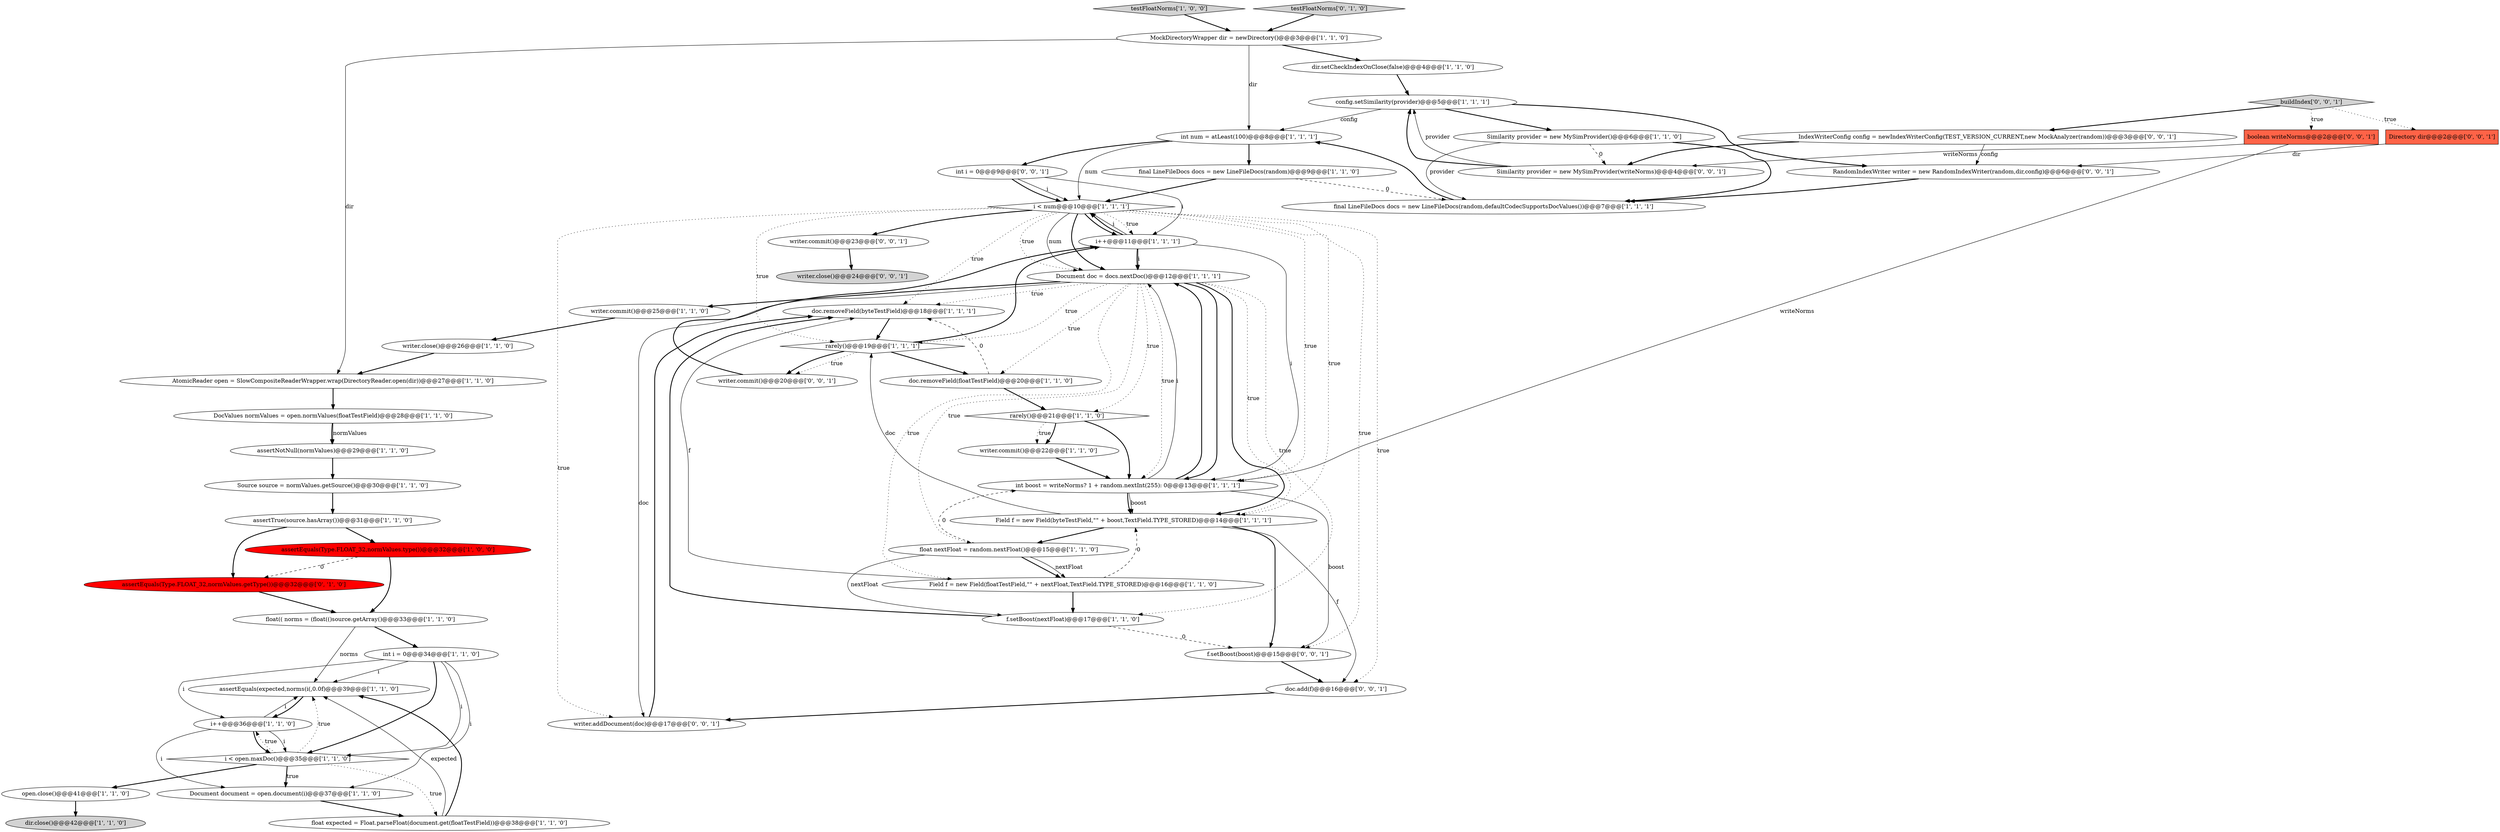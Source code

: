 digraph {
33 [style = filled, label = "i < num@@@10@@@['1', '1', '1']", fillcolor = white, shape = diamond image = "AAA0AAABBB1BBB"];
42 [style = filled, label = "int i = 0@@@9@@@['0', '0', '1']", fillcolor = white, shape = ellipse image = "AAA0AAABBB3BBB"];
22 [style = filled, label = "int num = atLeast(100)@@@8@@@['1', '1', '1']", fillcolor = white, shape = ellipse image = "AAA0AAABBB1BBB"];
34 [style = filled, label = "dir.close()@@@42@@@['1', '1', '0']", fillcolor = lightgray, shape = ellipse image = "AAA0AAABBB1BBB"];
40 [style = filled, label = "writer.close()@@@24@@@['0', '0', '1']", fillcolor = lightgray, shape = ellipse image = "AAA0AAABBB3BBB"];
14 [style = filled, label = "i++@@@11@@@['1', '1', '1']", fillcolor = white, shape = ellipse image = "AAA0AAABBB1BBB"];
5 [style = filled, label = "doc.removeField(byteTestField)@@@18@@@['1', '1', '1']", fillcolor = white, shape = ellipse image = "AAA0AAABBB1BBB"];
27 [style = filled, label = "f.setBoost(nextFloat)@@@17@@@['1', '1', '0']", fillcolor = white, shape = ellipse image = "AAA0AAABBB1BBB"];
32 [style = filled, label = "writer.commit()@@@25@@@['1', '1', '0']", fillcolor = white, shape = ellipse image = "AAA0AAABBB1BBB"];
12 [style = filled, label = "int boost = writeNorms? 1 + random.nextInt(255): 0@@@13@@@['1', '1', '1']", fillcolor = white, shape = ellipse image = "AAA0AAABBB1BBB"];
0 [style = filled, label = "Field f = new Field(byteTestField,\"\" + boost,TextField.TYPE_STORED)@@@14@@@['1', '1', '1']", fillcolor = white, shape = ellipse image = "AAA0AAABBB1BBB"];
37 [style = filled, label = "float(( norms = (float(()source.getArray()@@@33@@@['1', '1', '0']", fillcolor = white, shape = ellipse image = "AAA0AAABBB1BBB"];
44 [style = filled, label = "buildIndex['0', '0', '1']", fillcolor = lightgray, shape = diamond image = "AAA0AAABBB3BBB"];
10 [style = filled, label = "Source source = normValues.getSource()@@@30@@@['1', '1', '0']", fillcolor = white, shape = ellipse image = "AAA0AAABBB1BBB"];
16 [style = filled, label = "testFloatNorms['1', '0', '0']", fillcolor = lightgray, shape = diamond image = "AAA0AAABBB1BBB"];
47 [style = filled, label = "IndexWriterConfig config = newIndexWriterConfig(TEST_VERSION_CURRENT,new MockAnalyzer(random))@@@3@@@['0', '0', '1']", fillcolor = white, shape = ellipse image = "AAA0AAABBB3BBB"];
31 [style = filled, label = "assertEquals(Type.FLOAT_32,normValues.type())@@@32@@@['1', '0', '0']", fillcolor = red, shape = ellipse image = "AAA1AAABBB1BBB"];
48 [style = filled, label = "doc.add(f)@@@16@@@['0', '0', '1']", fillcolor = white, shape = ellipse image = "AAA0AAABBB3BBB"];
28 [style = filled, label = "writer.commit()@@@22@@@['1', '1', '0']", fillcolor = white, shape = ellipse image = "AAA0AAABBB1BBB"];
18 [style = filled, label = "i++@@@36@@@['1', '1', '0']", fillcolor = white, shape = ellipse image = "AAA0AAABBB1BBB"];
2 [style = filled, label = "Similarity provider = new MySimProvider()@@@6@@@['1', '1', '0']", fillcolor = white, shape = ellipse image = "AAA0AAABBB1BBB"];
21 [style = filled, label = "Document document = open.document(i)@@@37@@@['1', '1', '0']", fillcolor = white, shape = ellipse image = "AAA0AAABBB1BBB"];
30 [style = filled, label = "AtomicReader open = SlowCompositeReaderWrapper.wrap(DirectoryReader.open(dir))@@@27@@@['1', '1', '0']", fillcolor = white, shape = ellipse image = "AAA0AAABBB1BBB"];
39 [style = filled, label = "assertEquals(Type.FLOAT_32,normValues.getType())@@@32@@@['0', '1', '0']", fillcolor = red, shape = ellipse image = "AAA1AAABBB2BBB"];
26 [style = filled, label = "assertEquals(expected,norms(i(,0.0f)@@@39@@@['1', '1', '0']", fillcolor = white, shape = ellipse image = "AAA0AAABBB1BBB"];
45 [style = filled, label = "RandomIndexWriter writer = new RandomIndexWriter(random,dir,config)@@@6@@@['0', '0', '1']", fillcolor = white, shape = ellipse image = "AAA0AAABBB3BBB"];
4 [style = filled, label = "Field f = new Field(floatTestField,\"\" + nextFloat,TextField.TYPE_STORED)@@@16@@@['1', '1', '0']", fillcolor = white, shape = ellipse image = "AAA0AAABBB1BBB"];
1 [style = filled, label = "assertTrue(source.hasArray())@@@31@@@['1', '1', '0']", fillcolor = white, shape = ellipse image = "AAA0AAABBB1BBB"];
6 [style = filled, label = "doc.removeField(floatTestField)@@@20@@@['1', '1', '0']", fillcolor = white, shape = ellipse image = "AAA0AAABBB1BBB"];
49 [style = filled, label = "writer.commit()@@@20@@@['0', '0', '1']", fillcolor = white, shape = ellipse image = "AAA0AAABBB3BBB"];
13 [style = filled, label = "rarely()@@@21@@@['1', '1', '0']", fillcolor = white, shape = diamond image = "AAA0AAABBB1BBB"];
19 [style = filled, label = "float expected = Float.parseFloat(document.get(floatTestField))@@@38@@@['1', '1', '0']", fillcolor = white, shape = ellipse image = "AAA0AAABBB1BBB"];
46 [style = filled, label = "f.setBoost(boost)@@@15@@@['0', '0', '1']", fillcolor = white, shape = ellipse image = "AAA0AAABBB3BBB"];
52 [style = filled, label = "writer.commit()@@@23@@@['0', '0', '1']", fillcolor = white, shape = ellipse image = "AAA0AAABBB3BBB"];
24 [style = filled, label = "rarely()@@@19@@@['1', '1', '1']", fillcolor = white, shape = diamond image = "AAA0AAABBB1BBB"];
51 [style = filled, label = "writer.addDocument(doc)@@@17@@@['0', '0', '1']", fillcolor = white, shape = ellipse image = "AAA0AAABBB3BBB"];
11 [style = filled, label = "dir.setCheckIndexOnClose(false)@@@4@@@['1', '1', '0']", fillcolor = white, shape = ellipse image = "AAA0AAABBB1BBB"];
3 [style = filled, label = "final LineFileDocs docs = new LineFileDocs(random)@@@9@@@['1', '1', '0']", fillcolor = white, shape = ellipse image = "AAA0AAABBB1BBB"];
43 [style = filled, label = "Directory dir@@@2@@@['0', '0', '1']", fillcolor = tomato, shape = box image = "AAA0AAABBB3BBB"];
50 [style = filled, label = "boolean writeNorms@@@2@@@['0', '0', '1']", fillcolor = tomato, shape = box image = "AAA0AAABBB3BBB"];
17 [style = filled, label = "assertNotNull(normValues)@@@29@@@['1', '1', '0']", fillcolor = white, shape = ellipse image = "AAA0AAABBB1BBB"];
23 [style = filled, label = "i < open.maxDoc()@@@35@@@['1', '1', '0']", fillcolor = white, shape = diamond image = "AAA0AAABBB1BBB"];
7 [style = filled, label = "float nextFloat = random.nextFloat()@@@15@@@['1', '1', '0']", fillcolor = white, shape = ellipse image = "AAA0AAABBB1BBB"];
35 [style = filled, label = "Document doc = docs.nextDoc()@@@12@@@['1', '1', '1']", fillcolor = white, shape = ellipse image = "AAA0AAABBB1BBB"];
9 [style = filled, label = "MockDirectoryWrapper dir = newDirectory()@@@3@@@['1', '1', '0']", fillcolor = white, shape = ellipse image = "AAA0AAABBB1BBB"];
38 [style = filled, label = "testFloatNorms['0', '1', '0']", fillcolor = lightgray, shape = diamond image = "AAA0AAABBB2BBB"];
15 [style = filled, label = "open.close()@@@41@@@['1', '1', '0']", fillcolor = white, shape = ellipse image = "AAA0AAABBB1BBB"];
25 [style = filled, label = "int i = 0@@@34@@@['1', '1', '0']", fillcolor = white, shape = ellipse image = "AAA0AAABBB1BBB"];
29 [style = filled, label = "writer.close()@@@26@@@['1', '1', '0']", fillcolor = white, shape = ellipse image = "AAA0AAABBB1BBB"];
36 [style = filled, label = "final LineFileDocs docs = new LineFileDocs(random,defaultCodecSupportsDocValues())@@@7@@@['1', '1', '1']", fillcolor = white, shape = ellipse image = "AAA0AAABBB1BBB"];
41 [style = filled, label = "Similarity provider = new MySimProvider(writeNorms)@@@4@@@['0', '0', '1']", fillcolor = white, shape = ellipse image = "AAA0AAABBB3BBB"];
20 [style = filled, label = "config.setSimilarity(provider)@@@5@@@['1', '1', '1']", fillcolor = white, shape = ellipse image = "AAA0AAABBB1BBB"];
8 [style = filled, label = "DocValues normValues = open.normValues(floatTestField)@@@28@@@['1', '1', '0']", fillcolor = white, shape = ellipse image = "AAA0AAABBB1BBB"];
31->37 [style = bold, label=""];
51->5 [style = bold, label=""];
13->28 [style = dotted, label="true"];
9->11 [style = bold, label=""];
14->35 [style = bold, label=""];
29->30 [style = bold, label=""];
0->46 [style = bold, label=""];
33->48 [style = dotted, label="true"];
49->14 [style = bold, label=""];
18->23 [style = solid, label="i"];
33->14 [style = dotted, label="true"];
35->12 [style = dotted, label="true"];
46->48 [style = bold, label=""];
41->20 [style = bold, label=""];
48->51 [style = bold, label=""];
24->49 [style = bold, label=""];
33->35 [style = dotted, label="true"];
7->27 [style = solid, label="nextFloat"];
23->18 [style = dotted, label="true"];
25->26 [style = solid, label="i"];
2->36 [style = bold, label=""];
9->30 [style = solid, label="dir"];
2->41 [style = dashed, label="0"];
27->5 [style = bold, label=""];
30->8 [style = bold, label=""];
1->31 [style = bold, label=""];
44->47 [style = bold, label=""];
20->45 [style = bold, label=""];
16->9 [style = bold, label=""];
35->12 [style = bold, label=""];
12->35 [style = solid, label="i"];
21->19 [style = bold, label=""];
15->34 [style = bold, label=""];
41->20 [style = solid, label="provider"];
43->45 [style = solid, label="dir"];
35->6 [style = dotted, label="true"];
20->22 [style = solid, label="config"];
44->43 [style = dotted, label="true"];
3->36 [style = dashed, label="0"];
47->45 [style = solid, label="config"];
23->21 [style = dotted, label="true"];
4->5 [style = solid, label="f"];
31->39 [style = dashed, label="0"];
14->12 [style = solid, label="i"];
3->33 [style = bold, label=""];
12->35 [style = bold, label=""];
25->18 [style = solid, label="i"];
23->19 [style = dotted, label="true"];
50->12 [style = solid, label="writeNorms"];
33->35 [style = solid, label="num"];
14->35 [style = solid, label="i"];
0->7 [style = bold, label=""];
42->14 [style = solid, label="i"];
8->17 [style = bold, label=""];
35->0 [style = bold, label=""];
44->50 [style = dotted, label="true"];
27->46 [style = dashed, label="0"];
13->12 [style = bold, label=""];
19->26 [style = solid, label="expected"];
19->26 [style = bold, label=""];
47->41 [style = bold, label=""];
10->1 [style = bold, label=""];
25->23 [style = solid, label="i"];
22->42 [style = bold, label=""];
1->39 [style = bold, label=""];
39->37 [style = bold, label=""];
17->10 [style = bold, label=""];
2->36 [style = solid, label="provider"];
25->21 [style = solid, label="i"];
33->0 [style = dotted, label="true"];
33->52 [style = bold, label=""];
18->23 [style = bold, label=""];
8->17 [style = solid, label="normValues"];
35->7 [style = dotted, label="true"];
24->49 [style = dotted, label="true"];
33->12 [style = dotted, label="true"];
37->25 [style = bold, label=""];
23->15 [style = bold, label=""];
38->9 [style = bold, label=""];
45->36 [style = bold, label=""];
4->0 [style = dashed, label="0"];
35->32 [style = bold, label=""];
7->4 [style = bold, label=""];
28->12 [style = bold, label=""];
12->46 [style = solid, label="boost"];
0->24 [style = solid, label="doc"];
50->41 [style = solid, label="writeNorms"];
42->33 [style = solid, label="i"];
7->4 [style = solid, label="nextFloat"];
14->33 [style = solid, label="i"];
52->40 [style = bold, label=""];
5->24 [style = bold, label=""];
6->13 [style = bold, label=""];
35->13 [style = dotted, label="true"];
33->24 [style = dotted, label="true"];
12->0 [style = solid, label="boost"];
33->51 [style = dotted, label="true"];
35->0 [style = dotted, label="true"];
9->22 [style = solid, label="dir"];
33->46 [style = dotted, label="true"];
35->4 [style = dotted, label="true"];
11->20 [style = bold, label=""];
22->33 [style = solid, label="num"];
33->14 [style = bold, label=""];
33->35 [style = bold, label=""];
35->51 [style = solid, label="doc"];
35->24 [style = dotted, label="true"];
35->5 [style = dotted, label="true"];
25->23 [style = bold, label=""];
37->26 [style = solid, label="norms"];
42->33 [style = bold, label=""];
12->0 [style = bold, label=""];
14->33 [style = bold, label=""];
24->14 [style = bold, label=""];
20->2 [style = bold, label=""];
32->29 [style = bold, label=""];
22->3 [style = bold, label=""];
35->27 [style = dotted, label="true"];
23->26 [style = dotted, label="true"];
18->26 [style = solid, label="i"];
23->21 [style = bold, label=""];
4->27 [style = bold, label=""];
18->21 [style = solid, label="i"];
0->48 [style = solid, label="f"];
33->5 [style = dotted, label="true"];
6->5 [style = dashed, label="0"];
7->12 [style = dashed, label="0"];
24->6 [style = bold, label=""];
13->28 [style = bold, label=""];
26->18 [style = bold, label=""];
36->22 [style = bold, label=""];
}
